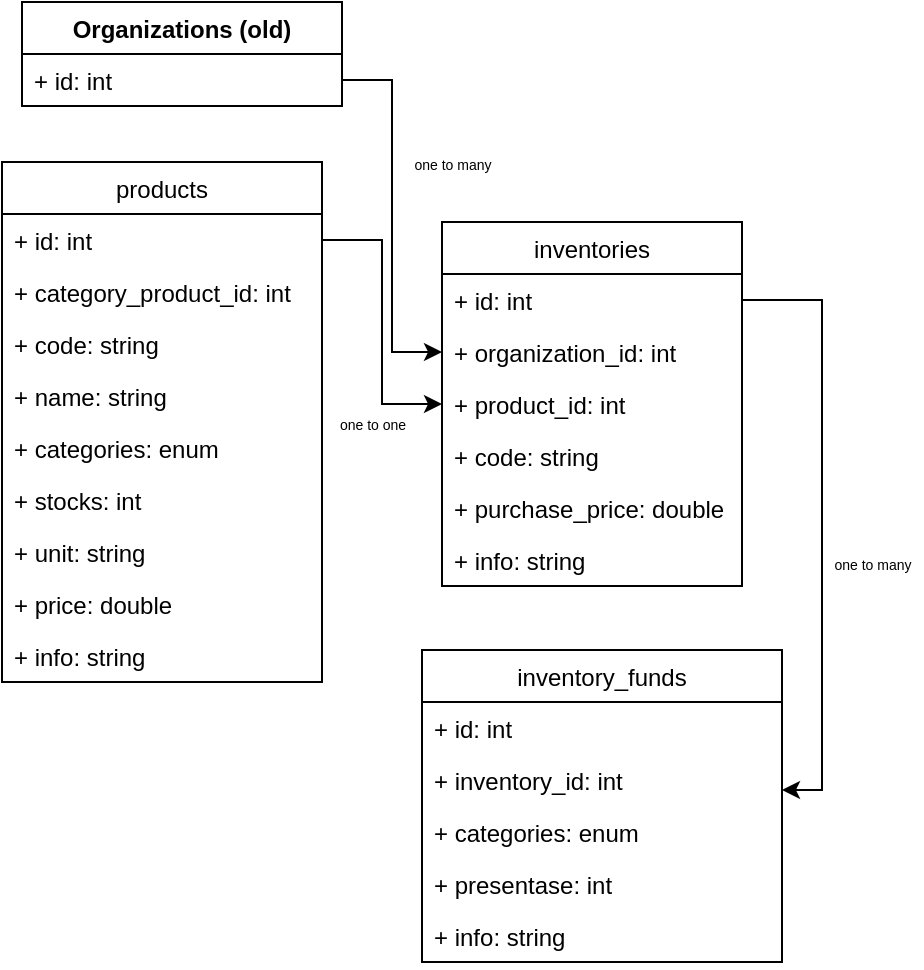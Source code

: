 <mxfile version="14.3.0" type="github">
  <diagram id="jiAJgnVtWKX7J0Xr-sOu" name="Page-1">
    <mxGraphModel dx="1500" dy="408" grid="1" gridSize="10" guides="1" tooltips="1" connect="1" arrows="1" fold="1" page="1" pageScale="1" pageWidth="850" pageHeight="1100" math="0" shadow="0">
      <root>
        <mxCell id="0" />
        <mxCell id="1" parent="0" />
        <mxCell id="aPUOsMza2d-8GxlInKgf-18" value="products" style="swimlane;fontStyle=0;childLayout=stackLayout;horizontal=1;startSize=26;fillColor=none;horizontalStack=0;resizeParent=1;resizeParentMax=0;resizeLast=0;collapsible=1;marginBottom=0;" parent="1" vertex="1">
          <mxGeometry x="-590" y="250" width="160" height="260" as="geometry" />
        </mxCell>
        <mxCell id="aPUOsMza2d-8GxlInKgf-19" value="+ id: int" style="text;strokeColor=none;fillColor=none;align=left;verticalAlign=top;spacingLeft=4;spacingRight=4;overflow=hidden;rotatable=0;points=[[0,0.5],[1,0.5]];portConstraint=eastwest;" parent="aPUOsMza2d-8GxlInKgf-18" vertex="1">
          <mxGeometry y="26" width="160" height="26" as="geometry" />
        </mxCell>
        <mxCell id="aPUOsMza2d-8GxlInKgf-23" value="+ category_product_id: int " style="text;strokeColor=none;fillColor=none;align=left;verticalAlign=top;spacingLeft=4;spacingRight=4;overflow=hidden;rotatable=0;points=[[0,0.5],[1,0.5]];portConstraint=eastwest;" parent="aPUOsMza2d-8GxlInKgf-18" vertex="1">
          <mxGeometry y="52" width="160" height="26" as="geometry" />
        </mxCell>
        <mxCell id="aPUOsMza2d-8GxlInKgf-20" value="+ code: string" style="text;strokeColor=none;fillColor=none;align=left;verticalAlign=top;spacingLeft=4;spacingRight=4;overflow=hidden;rotatable=0;points=[[0,0.5],[1,0.5]];portConstraint=eastwest;" parent="aPUOsMza2d-8GxlInKgf-18" vertex="1">
          <mxGeometry y="78" width="160" height="26" as="geometry" />
        </mxCell>
        <mxCell id="aPUOsMza2d-8GxlInKgf-24" value="+ name: string " style="text;strokeColor=none;fillColor=none;align=left;verticalAlign=top;spacingLeft=4;spacingRight=4;overflow=hidden;rotatable=0;points=[[0,0.5],[1,0.5]];portConstraint=eastwest;" parent="aPUOsMza2d-8GxlInKgf-18" vertex="1">
          <mxGeometry y="104" width="160" height="26" as="geometry" />
        </mxCell>
        <mxCell id="yVNx_szjoHI026Ja3UiS-18" value="+ categories: enum" style="text;strokeColor=none;fillColor=none;align=left;verticalAlign=top;spacingLeft=4;spacingRight=4;overflow=hidden;rotatable=0;points=[[0,0.5],[1,0.5]];portConstraint=eastwest;" vertex="1" parent="aPUOsMza2d-8GxlInKgf-18">
          <mxGeometry y="130" width="160" height="26" as="geometry" />
        </mxCell>
        <mxCell id="aPUOsMza2d-8GxlInKgf-21" value="+ stocks: int " style="text;strokeColor=none;fillColor=none;align=left;verticalAlign=top;spacingLeft=4;spacingRight=4;overflow=hidden;rotatable=0;points=[[0,0.5],[1,0.5]];portConstraint=eastwest;" parent="aPUOsMza2d-8GxlInKgf-18" vertex="1">
          <mxGeometry y="156" width="160" height="26" as="geometry" />
        </mxCell>
        <mxCell id="aPUOsMza2d-8GxlInKgf-26" value="+ unit: string " style="text;strokeColor=none;fillColor=none;align=left;verticalAlign=top;spacingLeft=4;spacingRight=4;overflow=hidden;rotatable=0;points=[[0,0.5],[1,0.5]];portConstraint=eastwest;" parent="aPUOsMza2d-8GxlInKgf-18" vertex="1">
          <mxGeometry y="182" width="160" height="26" as="geometry" />
        </mxCell>
        <mxCell id="aPUOsMza2d-8GxlInKgf-35" value="+ price: double" style="text;strokeColor=none;fillColor=none;align=left;verticalAlign=top;spacingLeft=4;spacingRight=4;overflow=hidden;rotatable=0;points=[[0,0.5],[1,0.5]];portConstraint=eastwest;" parent="aPUOsMza2d-8GxlInKgf-18" vertex="1">
          <mxGeometry y="208" width="160" height="26" as="geometry" />
        </mxCell>
        <mxCell id="aPUOsMza2d-8GxlInKgf-25" value="+ info: string " style="text;strokeColor=none;fillColor=none;align=left;verticalAlign=top;spacingLeft=4;spacingRight=4;overflow=hidden;rotatable=0;points=[[0,0.5],[1,0.5]];portConstraint=eastwest;" parent="aPUOsMza2d-8GxlInKgf-18" vertex="1">
          <mxGeometry y="234" width="160" height="26" as="geometry" />
        </mxCell>
        <mxCell id="aPUOsMza2d-8GxlInKgf-44" value="inventory_funds" style="swimlane;fontStyle=0;childLayout=stackLayout;horizontal=1;startSize=26;fillColor=none;horizontalStack=0;resizeParent=1;resizeParentMax=0;resizeLast=0;collapsible=1;marginBottom=0;" parent="1" vertex="1">
          <mxGeometry x="-380" y="494" width="180" height="156" as="geometry" />
        </mxCell>
        <mxCell id="aPUOsMza2d-8GxlInKgf-45" value="+ id: int" style="text;strokeColor=none;fillColor=none;align=left;verticalAlign=top;spacingLeft=4;spacingRight=4;overflow=hidden;rotatable=0;points=[[0,0.5],[1,0.5]];portConstraint=eastwest;" parent="aPUOsMza2d-8GxlInKgf-44" vertex="1">
          <mxGeometry y="26" width="180" height="26" as="geometry" />
        </mxCell>
        <mxCell id="aPUOsMza2d-8GxlInKgf-47" value="+ inventory_id: int " style="text;strokeColor=none;fillColor=none;align=left;verticalAlign=top;spacingLeft=4;spacingRight=4;overflow=hidden;rotatable=0;points=[[0,0.5],[1,0.5]];portConstraint=eastwest;" parent="aPUOsMza2d-8GxlInKgf-44" vertex="1">
          <mxGeometry y="52" width="180" height="26" as="geometry" />
        </mxCell>
        <mxCell id="aPUOsMza2d-8GxlInKgf-49" value="+ categories: enum" style="text;strokeColor=none;fillColor=none;align=left;verticalAlign=top;spacingLeft=4;spacingRight=4;overflow=hidden;rotatable=0;points=[[0,0.5],[1,0.5]];portConstraint=eastwest;" parent="aPUOsMza2d-8GxlInKgf-44" vertex="1">
          <mxGeometry y="78" width="180" height="26" as="geometry" />
        </mxCell>
        <mxCell id="yVNx_szjoHI026Ja3UiS-19" value="+ presentase: int " style="text;strokeColor=none;fillColor=none;align=left;verticalAlign=top;spacingLeft=4;spacingRight=4;overflow=hidden;rotatable=0;points=[[0,0.5],[1,0.5]];portConstraint=eastwest;" vertex="1" parent="aPUOsMza2d-8GxlInKgf-44">
          <mxGeometry y="104" width="180" height="26" as="geometry" />
        </mxCell>
        <mxCell id="aPUOsMza2d-8GxlInKgf-54" value="+ info: string " style="text;strokeColor=none;fillColor=none;align=left;verticalAlign=top;spacingLeft=4;spacingRight=4;overflow=hidden;rotatable=0;points=[[0,0.5],[1,0.5]];portConstraint=eastwest;" parent="aPUOsMza2d-8GxlInKgf-44" vertex="1">
          <mxGeometry y="130" width="180" height="26" as="geometry" />
        </mxCell>
        <mxCell id="aPUOsMza2d-8GxlInKgf-50" value="inventories" style="swimlane;fontStyle=0;childLayout=stackLayout;horizontal=1;startSize=26;fillColor=none;horizontalStack=0;resizeParent=1;resizeParentMax=0;resizeLast=0;collapsible=1;marginBottom=0;" parent="1" vertex="1">
          <mxGeometry x="-370" y="280" width="150" height="182" as="geometry" />
        </mxCell>
        <mxCell id="aPUOsMza2d-8GxlInKgf-51" value="+ id: int" style="text;strokeColor=none;fillColor=none;align=left;verticalAlign=top;spacingLeft=4;spacingRight=4;overflow=hidden;rotatable=0;points=[[0,0.5],[1,0.5]];portConstraint=eastwest;" parent="aPUOsMza2d-8GxlInKgf-50" vertex="1">
          <mxGeometry y="26" width="150" height="26" as="geometry" />
        </mxCell>
        <mxCell id="aPUOsMza2d-8GxlInKgf-53" value="+ organization_id: int " style="text;strokeColor=none;fillColor=none;align=left;verticalAlign=top;spacingLeft=4;spacingRight=4;overflow=hidden;rotatable=0;points=[[0,0.5],[1,0.5]];portConstraint=eastwest;" parent="aPUOsMza2d-8GxlInKgf-50" vertex="1">
          <mxGeometry y="52" width="150" height="26" as="geometry" />
        </mxCell>
        <mxCell id="yVNx_szjoHI026Ja3UiS-2" value="+ product_id: int " style="text;strokeColor=none;fillColor=none;align=left;verticalAlign=top;spacingLeft=4;spacingRight=4;overflow=hidden;rotatable=0;points=[[0,0.5],[1,0.5]];portConstraint=eastwest;" vertex="1" parent="aPUOsMza2d-8GxlInKgf-50">
          <mxGeometry y="78" width="150" height="26" as="geometry" />
        </mxCell>
        <mxCell id="aPUOsMza2d-8GxlInKgf-52" value="+ code: string" style="text;strokeColor=none;fillColor=none;align=left;verticalAlign=top;spacingLeft=4;spacingRight=4;overflow=hidden;rotatable=0;points=[[0,0.5],[1,0.5]];portConstraint=eastwest;" parent="aPUOsMza2d-8GxlInKgf-50" vertex="1">
          <mxGeometry y="104" width="150" height="26" as="geometry" />
        </mxCell>
        <mxCell id="aPUOsMza2d-8GxlInKgf-59" value="+ purchase_price: double" style="text;strokeColor=none;fillColor=none;align=left;verticalAlign=top;spacingLeft=4;spacingRight=4;overflow=hidden;rotatable=0;points=[[0,0.5],[1,0.5]];portConstraint=eastwest;" parent="aPUOsMza2d-8GxlInKgf-50" vertex="1">
          <mxGeometry y="130" width="150" height="26" as="geometry" />
        </mxCell>
        <mxCell id="yVNx_szjoHI026Ja3UiS-16" value="+ info: string " style="text;strokeColor=none;fillColor=none;align=left;verticalAlign=top;spacingLeft=4;spacingRight=4;overflow=hidden;rotatable=0;points=[[0,0.5],[1,0.5]];portConstraint=eastwest;" vertex="1" parent="aPUOsMza2d-8GxlInKgf-50">
          <mxGeometry y="156" width="150" height="26" as="geometry" />
        </mxCell>
        <mxCell id="aPUOsMza2d-8GxlInKgf-57" style="edgeStyle=orthogonalEdgeStyle;rounded=0;orthogonalLoop=1;jettySize=auto;html=1;exitX=1;exitY=0.5;exitDx=0;exitDy=0;entryX=1;entryY=0.692;entryDx=0;entryDy=0;entryPerimeter=0;" parent="1" source="aPUOsMza2d-8GxlInKgf-51" target="aPUOsMza2d-8GxlInKgf-47" edge="1">
          <mxGeometry relative="1" as="geometry" />
        </mxCell>
        <mxCell id="aPUOsMza2d-8GxlInKgf-58" value="&lt;font style=&quot;font-size: 7px&quot;&gt;one to many&lt;/font&gt;" style="text;html=1;resizable=0;autosize=1;align=center;verticalAlign=middle;points=[];fillColor=none;strokeColor=none;rounded=0;" parent="1" vertex="1">
          <mxGeometry x="-180" y="440" width="50" height="20" as="geometry" />
        </mxCell>
        <mxCell id="yVNx_szjoHI026Ja3UiS-1" value="&lt;font style=&quot;font-size: 7px&quot;&gt;one to one&lt;/font&gt;" style="text;html=1;resizable=0;autosize=1;align=center;verticalAlign=middle;points=[];fillColor=none;strokeColor=none;rounded=0;" vertex="1" parent="1">
          <mxGeometry x="-430" y="370" width="50" height="20" as="geometry" />
        </mxCell>
        <mxCell id="yVNx_szjoHI026Ja3UiS-9" style="edgeStyle=orthogonalEdgeStyle;rounded=0;orthogonalLoop=1;jettySize=auto;html=1;exitX=1;exitY=0.5;exitDx=0;exitDy=0;" edge="1" parent="1" source="aPUOsMza2d-8GxlInKgf-19" target="yVNx_szjoHI026Ja3UiS-2">
          <mxGeometry relative="1" as="geometry" />
        </mxCell>
        <mxCell id="yVNx_szjoHI026Ja3UiS-10" value="Organizations (old)" style="swimlane;fontStyle=1;align=center;verticalAlign=top;childLayout=stackLayout;horizontal=1;startSize=26;horizontalStack=0;resizeParent=1;resizeParentMax=0;resizeLast=0;collapsible=1;marginBottom=0;" vertex="1" parent="1">
          <mxGeometry x="-580" y="170" width="160" height="52" as="geometry" />
        </mxCell>
        <mxCell id="yVNx_szjoHI026Ja3UiS-11" value="+ id: int" style="text;strokeColor=none;fillColor=none;align=left;verticalAlign=top;spacingLeft=4;spacingRight=4;overflow=hidden;rotatable=0;points=[[0,0.5],[1,0.5]];portConstraint=eastwest;" vertex="1" parent="yVNx_szjoHI026Ja3UiS-10">
          <mxGeometry y="26" width="160" height="26" as="geometry" />
        </mxCell>
        <mxCell id="yVNx_szjoHI026Ja3UiS-14" style="edgeStyle=orthogonalEdgeStyle;rounded=0;orthogonalLoop=1;jettySize=auto;html=1;entryX=0;entryY=0.5;entryDx=0;entryDy=0;" edge="1" parent="1" source="yVNx_szjoHI026Ja3UiS-11" target="aPUOsMza2d-8GxlInKgf-53">
          <mxGeometry relative="1" as="geometry" />
        </mxCell>
        <mxCell id="yVNx_szjoHI026Ja3UiS-15" value="&lt;font style=&quot;font-size: 7px&quot;&gt;one to many&lt;/font&gt;" style="text;html=1;resizable=0;autosize=1;align=center;verticalAlign=middle;points=[];fillColor=none;strokeColor=none;rounded=0;" vertex="1" parent="1">
          <mxGeometry x="-390" y="240" width="50" height="20" as="geometry" />
        </mxCell>
      </root>
    </mxGraphModel>
  </diagram>
</mxfile>
